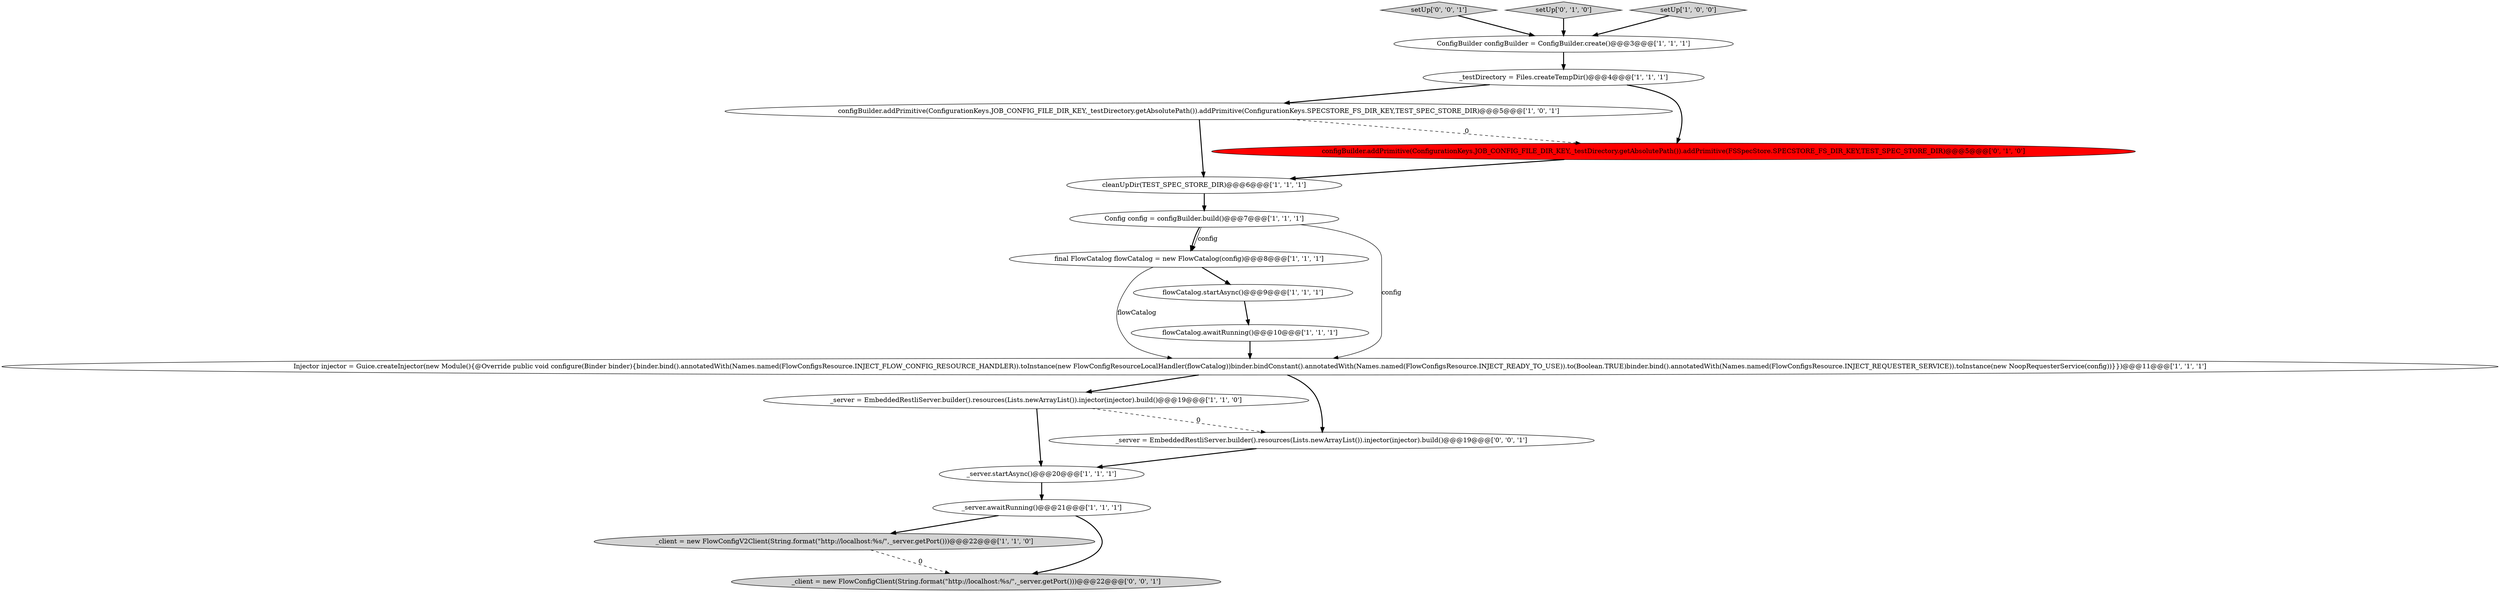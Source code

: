 digraph {
1 [style = filled, label = "configBuilder.addPrimitive(ConfigurationKeys.JOB_CONFIG_FILE_DIR_KEY,_testDirectory.getAbsolutePath()).addPrimitive(ConfigurationKeys.SPECSTORE_FS_DIR_KEY,TEST_SPEC_STORE_DIR)@@@5@@@['1', '0', '1']", fillcolor = white, shape = ellipse image = "AAA0AAABBB1BBB"];
17 [style = filled, label = "setUp['0', '0', '1']", fillcolor = lightgray, shape = diamond image = "AAA0AAABBB3BBB"];
9 [style = filled, label = "_client = new FlowConfigV2Client(String.format(\"http://localhost:%s/\",_server.getPort()))@@@22@@@['1', '1', '0']", fillcolor = lightgray, shape = ellipse image = "AAA0AAABBB1BBB"];
3 [style = filled, label = "flowCatalog.startAsync()@@@9@@@['1', '1', '1']", fillcolor = white, shape = ellipse image = "AAA0AAABBB1BBB"];
2 [style = filled, label = "final FlowCatalog flowCatalog = new FlowCatalog(config)@@@8@@@['1', '1', '1']", fillcolor = white, shape = ellipse image = "AAA0AAABBB1BBB"];
15 [style = filled, label = "configBuilder.addPrimitive(ConfigurationKeys.JOB_CONFIG_FILE_DIR_KEY,_testDirectory.getAbsolutePath()).addPrimitive(FSSpecStore.SPECSTORE_FS_DIR_KEY,TEST_SPEC_STORE_DIR)@@@5@@@['0', '1', '0']", fillcolor = red, shape = ellipse image = "AAA1AAABBB2BBB"];
8 [style = filled, label = "_server = EmbeddedRestliServer.builder().resources(Lists.newArrayList()).injector(injector).build()@@@19@@@['1', '1', '0']", fillcolor = white, shape = ellipse image = "AAA0AAABBB1BBB"];
14 [style = filled, label = "setUp['0', '1', '0']", fillcolor = lightgray, shape = diamond image = "AAA0AAABBB2BBB"];
5 [style = filled, label = "setUp['1', '0', '0']", fillcolor = lightgray, shape = diamond image = "AAA0AAABBB1BBB"];
6 [style = filled, label = "Config config = configBuilder.build()@@@7@@@['1', '1', '1']", fillcolor = white, shape = ellipse image = "AAA0AAABBB1BBB"];
11 [style = filled, label = "_server.startAsync()@@@20@@@['1', '1', '1']", fillcolor = white, shape = ellipse image = "AAA0AAABBB1BBB"];
4 [style = filled, label = "_testDirectory = Files.createTempDir()@@@4@@@['1', '1', '1']", fillcolor = white, shape = ellipse image = "AAA0AAABBB1BBB"];
12 [style = filled, label = "flowCatalog.awaitRunning()@@@10@@@['1', '1', '1']", fillcolor = white, shape = ellipse image = "AAA0AAABBB1BBB"];
16 [style = filled, label = "_server = EmbeddedRestliServer.builder().resources(Lists.newArrayList()).injector(injector).build()@@@19@@@['0', '0', '1']", fillcolor = white, shape = ellipse image = "AAA0AAABBB3BBB"];
0 [style = filled, label = "ConfigBuilder configBuilder = ConfigBuilder.create()@@@3@@@['1', '1', '1']", fillcolor = white, shape = ellipse image = "AAA0AAABBB1BBB"];
7 [style = filled, label = "_server.awaitRunning()@@@21@@@['1', '1', '1']", fillcolor = white, shape = ellipse image = "AAA0AAABBB1BBB"];
18 [style = filled, label = "_client = new FlowConfigClient(String.format(\"http://localhost:%s/\",_server.getPort()))@@@22@@@['0', '0', '1']", fillcolor = lightgray, shape = ellipse image = "AAA0AAABBB3BBB"];
10 [style = filled, label = "cleanUpDir(TEST_SPEC_STORE_DIR)@@@6@@@['1', '1', '1']", fillcolor = white, shape = ellipse image = "AAA0AAABBB1BBB"];
13 [style = filled, label = "Injector injector = Guice.createInjector(new Module(){@Override public void configure(Binder binder){binder.bind().annotatedWith(Names.named(FlowConfigsResource.INJECT_FLOW_CONFIG_RESOURCE_HANDLER)).toInstance(new FlowConfigResourceLocalHandler(flowCatalog))binder.bindConstant().annotatedWith(Names.named(FlowConfigsResource.INJECT_READY_TO_USE)).to(Boolean.TRUE)binder.bind().annotatedWith(Names.named(FlowConfigsResource.INJECT_REQUESTER_SERVICE)).toInstance(new NoopRequesterService(config))}})@@@11@@@['1', '1', '1']", fillcolor = white, shape = ellipse image = "AAA0AAABBB1BBB"];
15->10 [style = bold, label=""];
8->16 [style = dashed, label="0"];
16->11 [style = bold, label=""];
6->13 [style = solid, label="config"];
1->15 [style = dashed, label="0"];
9->18 [style = dashed, label="0"];
2->3 [style = bold, label=""];
4->15 [style = bold, label=""];
3->12 [style = bold, label=""];
10->6 [style = bold, label=""];
13->16 [style = bold, label=""];
6->2 [style = bold, label=""];
7->9 [style = bold, label=""];
12->13 [style = bold, label=""];
2->13 [style = solid, label="flowCatalog"];
17->0 [style = bold, label=""];
14->0 [style = bold, label=""];
5->0 [style = bold, label=""];
0->4 [style = bold, label=""];
6->2 [style = solid, label="config"];
7->18 [style = bold, label=""];
4->1 [style = bold, label=""];
13->8 [style = bold, label=""];
1->10 [style = bold, label=""];
8->11 [style = bold, label=""];
11->7 [style = bold, label=""];
}
